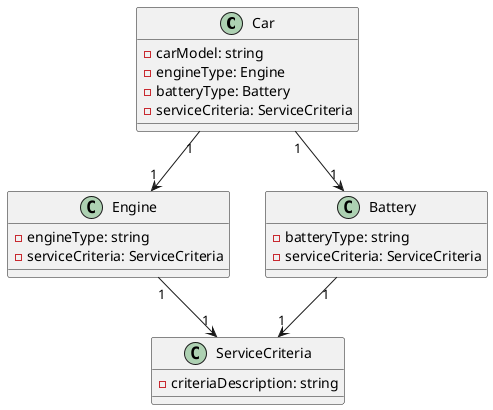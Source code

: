 
    @startuml
    
    class Car {
        - carModel: string
        - engineType: Engine
        - batteryType: Battery
        - serviceCriteria: ServiceCriteria
    }
    
    class Engine {
        - engineType: string
        - serviceCriteria: ServiceCriteria
    }
    
    class Battery {
        - batteryType: string
        - serviceCriteria: ServiceCriteria
    }
    
    class ServiceCriteria {
        - criteriaDescription: string
    }
    
    Car "1" --> "1" Engine
    Car "1" --> "1" Battery
    Engine "1" --> "1" ServiceCriteria
    Battery "1" --> "1" ServiceCriteria
    
    @enduml
    